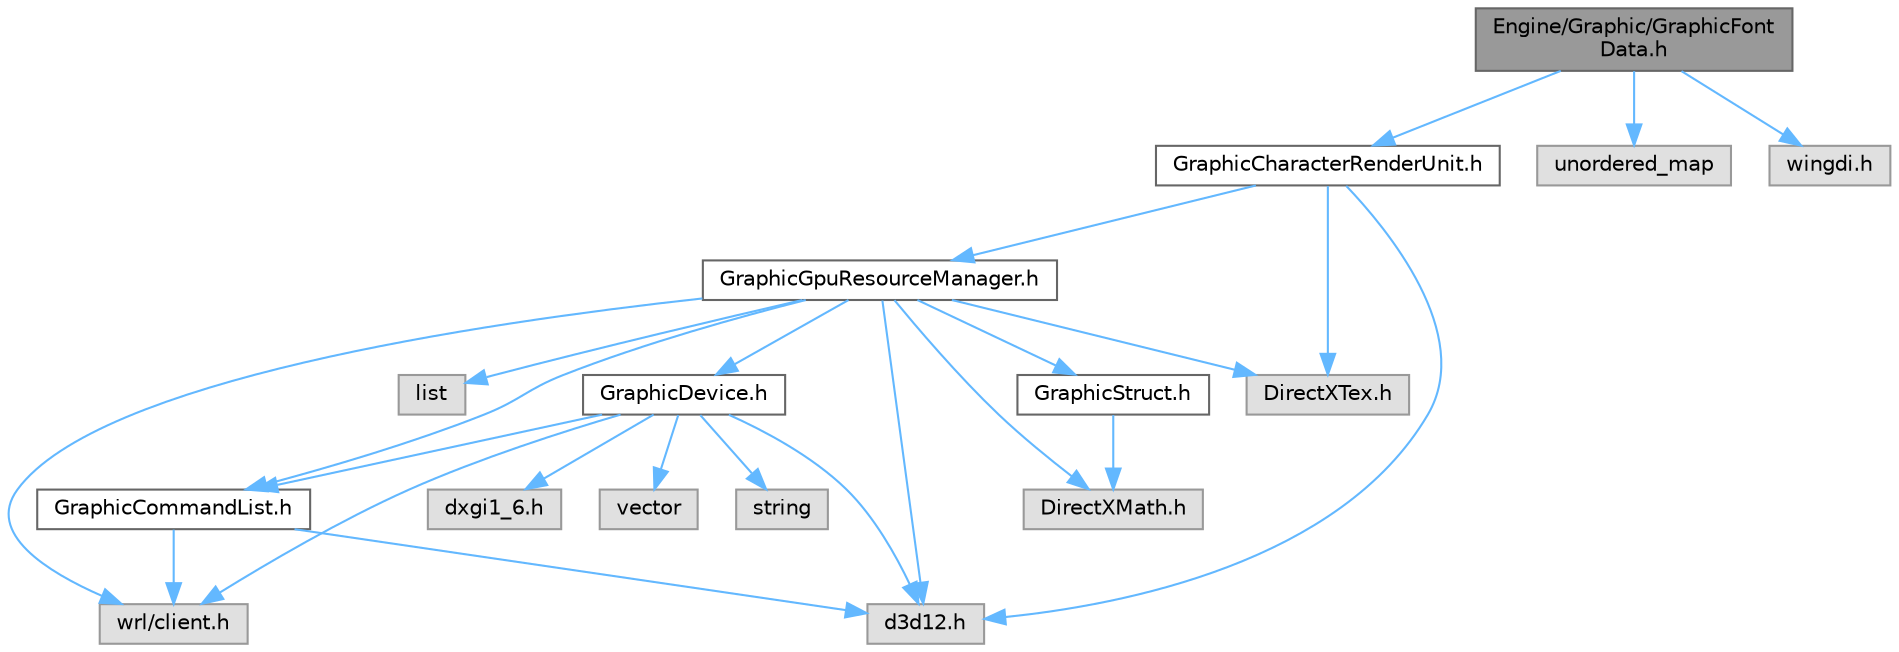 digraph "Engine/Graphic/GraphicFontData.h"
{
 // LATEX_PDF_SIZE
  bgcolor="transparent";
  edge [fontname=Helvetica,fontsize=10,labelfontname=Helvetica,labelfontsize=10];
  node [fontname=Helvetica,fontsize=10,shape=box,height=0.2,width=0.4];
  Node1 [id="Node000001",label="Engine/Graphic/GraphicFont\lData.h",height=0.2,width=0.4,color="gray40", fillcolor="grey60", style="filled", fontcolor="black",tooltip=" "];
  Node1 -> Node2 [id="edge24_Node000001_Node000002",color="steelblue1",style="solid",tooltip=" "];
  Node2 [id="Node000002",label="GraphicCharacterRenderUnit.h",height=0.2,width=0.4,color="grey40", fillcolor="white", style="filled",URL="$_graphic_character_render_unit_8h.html",tooltip=" "];
  Node2 -> Node3 [id="edge25_Node000002_Node000003",color="steelblue1",style="solid",tooltip=" "];
  Node3 [id="Node000003",label="GraphicGpuResourceManager.h",height=0.2,width=0.4,color="grey40", fillcolor="white", style="filled",URL="$_graphic_gpu_resource_manager_8h.html",tooltip=" "];
  Node3 -> Node4 [id="edge26_Node000003_Node000004",color="steelblue1",style="solid",tooltip=" "];
  Node4 [id="Node000004",label="GraphicDevice.h",height=0.2,width=0.4,color="grey40", fillcolor="white", style="filled",URL="$_graphic_device_8h.html",tooltip=" "];
  Node4 -> Node5 [id="edge27_Node000004_Node000005",color="steelblue1",style="solid",tooltip=" "];
  Node5 [id="Node000005",label="d3d12.h",height=0.2,width=0.4,color="grey60", fillcolor="#E0E0E0", style="filled",tooltip=" "];
  Node4 -> Node6 [id="edge28_Node000004_Node000006",color="steelblue1",style="solid",tooltip=" "];
  Node6 [id="Node000006",label="dxgi1_6.h",height=0.2,width=0.4,color="grey60", fillcolor="#E0E0E0", style="filled",tooltip=" "];
  Node4 -> Node7 [id="edge29_Node000004_Node000007",color="steelblue1",style="solid",tooltip=" "];
  Node7 [id="Node000007",label="wrl/client.h",height=0.2,width=0.4,color="grey60", fillcolor="#E0E0E0", style="filled",tooltip=" "];
  Node4 -> Node8 [id="edge30_Node000004_Node000008",color="steelblue1",style="solid",tooltip=" "];
  Node8 [id="Node000008",label="vector",height=0.2,width=0.4,color="grey60", fillcolor="#E0E0E0", style="filled",tooltip=" "];
  Node4 -> Node9 [id="edge31_Node000004_Node000009",color="steelblue1",style="solid",tooltip=" "];
  Node9 [id="Node000009",label="string",height=0.2,width=0.4,color="grey60", fillcolor="#E0E0E0", style="filled",tooltip=" "];
  Node4 -> Node10 [id="edge32_Node000004_Node000010",color="steelblue1",style="solid",tooltip=" "];
  Node10 [id="Node000010",label="GraphicCommandList.h",height=0.2,width=0.4,color="grey40", fillcolor="white", style="filled",URL="$_graphic_command_list_8h.html",tooltip=" "];
  Node10 -> Node5 [id="edge33_Node000010_Node000005",color="steelblue1",style="solid",tooltip=" "];
  Node10 -> Node7 [id="edge34_Node000010_Node000007",color="steelblue1",style="solid",tooltip=" "];
  Node3 -> Node10 [id="edge35_Node000003_Node000010",color="steelblue1",style="solid",tooltip=" "];
  Node3 -> Node11 [id="edge36_Node000003_Node000011",color="steelblue1",style="solid",tooltip=" "];
  Node11 [id="Node000011",label="GraphicStruct.h",height=0.2,width=0.4,color="grey40", fillcolor="white", style="filled",URL="$_graphic_struct_8h.html",tooltip=" "];
  Node11 -> Node12 [id="edge37_Node000011_Node000012",color="steelblue1",style="solid",tooltip=" "];
  Node12 [id="Node000012",label="DirectXMath.h",height=0.2,width=0.4,color="grey60", fillcolor="#E0E0E0", style="filled",tooltip=" "];
  Node3 -> Node5 [id="edge38_Node000003_Node000005",color="steelblue1",style="solid",tooltip=" "];
  Node3 -> Node12 [id="edge39_Node000003_Node000012",color="steelblue1",style="solid",tooltip=" "];
  Node3 -> Node13 [id="edge40_Node000003_Node000013",color="steelblue1",style="solid",tooltip=" "];
  Node13 [id="Node000013",label="DirectXTex.h",height=0.2,width=0.4,color="grey60", fillcolor="#E0E0E0", style="filled",tooltip=" "];
  Node3 -> Node14 [id="edge41_Node000003_Node000014",color="steelblue1",style="solid",tooltip=" "];
  Node14 [id="Node000014",label="list",height=0.2,width=0.4,color="grey60", fillcolor="#E0E0E0", style="filled",tooltip=" "];
  Node3 -> Node7 [id="edge42_Node000003_Node000007",color="steelblue1",style="solid",tooltip=" "];
  Node2 -> Node5 [id="edge43_Node000002_Node000005",color="steelblue1",style="solid",tooltip=" "];
  Node2 -> Node13 [id="edge44_Node000002_Node000013",color="steelblue1",style="solid",tooltip=" "];
  Node1 -> Node15 [id="edge45_Node000001_Node000015",color="steelblue1",style="solid",tooltip=" "];
  Node15 [id="Node000015",label="unordered_map",height=0.2,width=0.4,color="grey60", fillcolor="#E0E0E0", style="filled",tooltip=" "];
  Node1 -> Node16 [id="edge46_Node000001_Node000016",color="steelblue1",style="solid",tooltip=" "];
  Node16 [id="Node000016",label="wingdi.h",height=0.2,width=0.4,color="grey60", fillcolor="#E0E0E0", style="filled",tooltip=" "];
}
